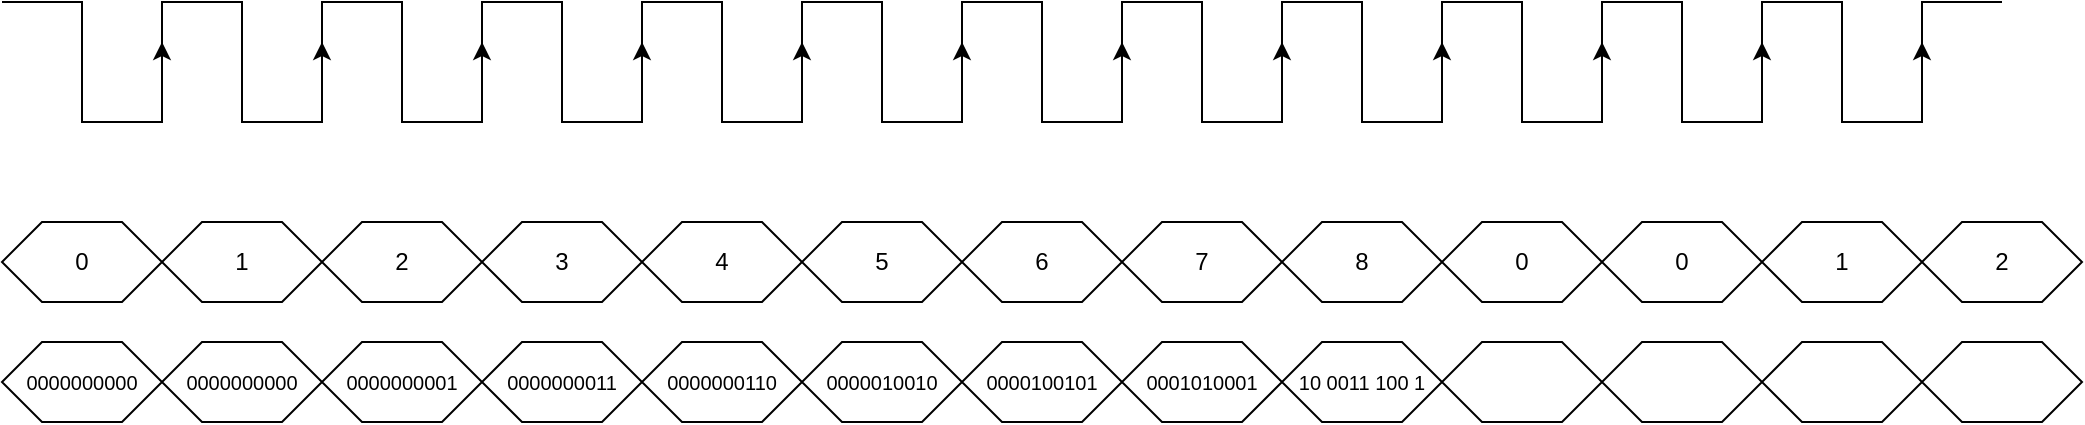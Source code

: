 <mxfile version="13.9.9" type="device"><diagram id="yooRvPOWmiyz7ewjnNpp" name="Page-1"><mxGraphModel dx="1086" dy="493" grid="1" gridSize="10" guides="1" tooltips="1" connect="1" arrows="1" fold="1" page="1" pageScale="1" pageWidth="850" pageHeight="1100" math="0" shadow="0"><root><mxCell id="0"/><mxCell id="1" parent="0"/><mxCell id="eW9S7aAkFf-qf5lu1ZJO-9" value="" style="shape=partialRectangle;whiteSpace=wrap;html=1;bottom=1;right=1;left=1;top=0;fillColor=none;routingCenterX=-0.5;" vertex="1" parent="1"><mxGeometry x="90" y="60" width="40" height="60" as="geometry"/></mxCell><mxCell id="eW9S7aAkFf-qf5lu1ZJO-11" value="" style="endArrow=none;html=1;exitX=1;exitY=0;exitDx=0;exitDy=0;" edge="1" parent="1" source="eW9S7aAkFf-qf5lu1ZJO-9"><mxGeometry width="50" height="50" relative="1" as="geometry"><mxPoint x="160" y="110" as="sourcePoint"/><mxPoint x="170" y="60" as="targetPoint"/></mxGeometry></mxCell><mxCell id="eW9S7aAkFf-qf5lu1ZJO-12" value="" style="shape=partialRectangle;whiteSpace=wrap;html=1;bottom=1;right=1;left=1;top=0;fillColor=none;routingCenterX=-0.5;" vertex="1" parent="1"><mxGeometry x="170" y="60" width="40" height="60" as="geometry"/></mxCell><mxCell id="eW9S7aAkFf-qf5lu1ZJO-13" value="" style="endArrow=none;html=1;exitX=1;exitY=0;exitDx=0;exitDy=0;" edge="1" parent="1" source="eW9S7aAkFf-qf5lu1ZJO-12"><mxGeometry width="50" height="50" relative="1" as="geometry"><mxPoint x="240" y="110" as="sourcePoint"/><mxPoint x="250" y="60" as="targetPoint"/></mxGeometry></mxCell><mxCell id="eW9S7aAkFf-qf5lu1ZJO-15" value="" style="endArrow=classic;html=1;exitX=0;exitY=1;exitDx=0;exitDy=0;" edge="1" parent="1"><mxGeometry width="50" height="50" relative="1" as="geometry"><mxPoint x="210" y="120" as="sourcePoint"/><mxPoint x="210" y="80" as="targetPoint"/></mxGeometry></mxCell><mxCell id="eW9S7aAkFf-qf5lu1ZJO-16" value="" style="endArrow=classic;html=1;exitX=0;exitY=1;exitDx=0;exitDy=0;" edge="1" parent="1"><mxGeometry width="50" height="50" relative="1" as="geometry"><mxPoint x="130" y="120" as="sourcePoint"/><mxPoint x="130" y="80" as="targetPoint"/></mxGeometry></mxCell><mxCell id="eW9S7aAkFf-qf5lu1ZJO-17" value="" style="shape=partialRectangle;whiteSpace=wrap;html=1;bottom=1;right=1;left=1;top=0;fillColor=none;routingCenterX=-0.5;" vertex="1" parent="1"><mxGeometry x="250" y="60" width="40" height="60" as="geometry"/></mxCell><mxCell id="eW9S7aAkFf-qf5lu1ZJO-18" value="" style="endArrow=none;html=1;exitX=1;exitY=0;exitDx=0;exitDy=0;" edge="1" parent="1" source="eW9S7aAkFf-qf5lu1ZJO-17"><mxGeometry width="50" height="50" relative="1" as="geometry"><mxPoint x="320" y="110" as="sourcePoint"/><mxPoint x="330" y="60" as="targetPoint"/></mxGeometry></mxCell><mxCell id="eW9S7aAkFf-qf5lu1ZJO-19" value="" style="shape=partialRectangle;whiteSpace=wrap;html=1;bottom=1;right=1;left=1;top=0;fillColor=none;routingCenterX=-0.5;" vertex="1" parent="1"><mxGeometry x="330" y="60" width="40" height="60" as="geometry"/></mxCell><mxCell id="eW9S7aAkFf-qf5lu1ZJO-20" value="" style="endArrow=none;html=1;exitX=1;exitY=0;exitDx=0;exitDy=0;" edge="1" parent="1" source="eW9S7aAkFf-qf5lu1ZJO-19"><mxGeometry width="50" height="50" relative="1" as="geometry"><mxPoint x="400" y="110" as="sourcePoint"/><mxPoint x="410" y="60" as="targetPoint"/></mxGeometry></mxCell><mxCell id="eW9S7aAkFf-qf5lu1ZJO-21" value="" style="endArrow=classic;html=1;exitX=0;exitY=1;exitDx=0;exitDy=0;" edge="1" parent="1"><mxGeometry width="50" height="50" relative="1" as="geometry"><mxPoint x="370" y="120" as="sourcePoint"/><mxPoint x="370" y="80" as="targetPoint"/></mxGeometry></mxCell><mxCell id="eW9S7aAkFf-qf5lu1ZJO-22" value="" style="endArrow=classic;html=1;exitX=0;exitY=1;exitDx=0;exitDy=0;" edge="1" parent="1"><mxGeometry width="50" height="50" relative="1" as="geometry"><mxPoint x="290" y="120" as="sourcePoint"/><mxPoint x="290" y="80" as="targetPoint"/></mxGeometry></mxCell><mxCell id="eW9S7aAkFf-qf5lu1ZJO-23" value="" style="shape=partialRectangle;whiteSpace=wrap;html=1;bottom=1;right=1;left=1;top=0;fillColor=none;routingCenterX=-0.5;" vertex="1" parent="1"><mxGeometry x="410" y="60" width="40" height="60" as="geometry"/></mxCell><mxCell id="eW9S7aAkFf-qf5lu1ZJO-24" value="" style="endArrow=none;html=1;exitX=1;exitY=0;exitDx=0;exitDy=0;" edge="1" parent="1" source="eW9S7aAkFf-qf5lu1ZJO-23"><mxGeometry width="50" height="50" relative="1" as="geometry"><mxPoint x="480" y="110" as="sourcePoint"/><mxPoint x="490" y="60" as="targetPoint"/></mxGeometry></mxCell><mxCell id="eW9S7aAkFf-qf5lu1ZJO-25" value="" style="shape=partialRectangle;whiteSpace=wrap;html=1;bottom=1;right=1;left=1;top=0;fillColor=none;routingCenterX=-0.5;" vertex="1" parent="1"><mxGeometry x="490" y="60" width="40" height="60" as="geometry"/></mxCell><mxCell id="eW9S7aAkFf-qf5lu1ZJO-26" value="" style="endArrow=none;html=1;exitX=1;exitY=0;exitDx=0;exitDy=0;" edge="1" parent="1" source="eW9S7aAkFf-qf5lu1ZJO-25"><mxGeometry width="50" height="50" relative="1" as="geometry"><mxPoint x="560" y="110" as="sourcePoint"/><mxPoint x="570" y="60" as="targetPoint"/></mxGeometry></mxCell><mxCell id="eW9S7aAkFf-qf5lu1ZJO-27" value="" style="endArrow=classic;html=1;exitX=0;exitY=1;exitDx=0;exitDy=0;" edge="1" parent="1"><mxGeometry width="50" height="50" relative="1" as="geometry"><mxPoint x="530" y="120" as="sourcePoint"/><mxPoint x="530" y="80" as="targetPoint"/></mxGeometry></mxCell><mxCell id="eW9S7aAkFf-qf5lu1ZJO-28" value="" style="endArrow=classic;html=1;exitX=0;exitY=1;exitDx=0;exitDy=0;" edge="1" parent="1"><mxGeometry width="50" height="50" relative="1" as="geometry"><mxPoint x="450" y="120" as="sourcePoint"/><mxPoint x="450" y="80" as="targetPoint"/></mxGeometry></mxCell><mxCell id="eW9S7aAkFf-qf5lu1ZJO-29" value="" style="shape=partialRectangle;whiteSpace=wrap;html=1;bottom=1;right=1;left=1;top=0;fillColor=none;routingCenterX=-0.5;" vertex="1" parent="1"><mxGeometry x="570" y="60" width="40" height="60" as="geometry"/></mxCell><mxCell id="eW9S7aAkFf-qf5lu1ZJO-30" value="" style="endArrow=none;html=1;exitX=1;exitY=0;exitDx=0;exitDy=0;" edge="1" parent="1" source="eW9S7aAkFf-qf5lu1ZJO-29"><mxGeometry width="50" height="50" relative="1" as="geometry"><mxPoint x="640" y="110" as="sourcePoint"/><mxPoint x="650" y="60" as="targetPoint"/></mxGeometry></mxCell><mxCell id="eW9S7aAkFf-qf5lu1ZJO-31" value="" style="shape=partialRectangle;whiteSpace=wrap;html=1;bottom=1;right=1;left=1;top=0;fillColor=none;routingCenterX=-0.5;" vertex="1" parent="1"><mxGeometry x="650" y="60" width="40" height="60" as="geometry"/></mxCell><mxCell id="eW9S7aAkFf-qf5lu1ZJO-32" value="" style="endArrow=none;html=1;exitX=1;exitY=0;exitDx=0;exitDy=0;" edge="1" parent="1" source="eW9S7aAkFf-qf5lu1ZJO-31"><mxGeometry width="50" height="50" relative="1" as="geometry"><mxPoint x="720" y="110" as="sourcePoint"/><mxPoint x="730" y="60" as="targetPoint"/></mxGeometry></mxCell><mxCell id="eW9S7aAkFf-qf5lu1ZJO-33" value="" style="endArrow=classic;html=1;exitX=0;exitY=1;exitDx=0;exitDy=0;" edge="1" parent="1"><mxGeometry width="50" height="50" relative="1" as="geometry"><mxPoint x="690" y="120" as="sourcePoint"/><mxPoint x="690" y="80" as="targetPoint"/></mxGeometry></mxCell><mxCell id="eW9S7aAkFf-qf5lu1ZJO-34" value="" style="endArrow=classic;html=1;exitX=0;exitY=1;exitDx=0;exitDy=0;" edge="1" parent="1"><mxGeometry width="50" height="50" relative="1" as="geometry"><mxPoint x="610" y="120" as="sourcePoint"/><mxPoint x="610" y="80" as="targetPoint"/></mxGeometry></mxCell><mxCell id="eW9S7aAkFf-qf5lu1ZJO-35" value="" style="shape=partialRectangle;whiteSpace=wrap;html=1;bottom=1;right=1;left=1;top=0;fillColor=none;routingCenterX=-0.5;" vertex="1" parent="1"><mxGeometry x="730" y="60" width="40" height="60" as="geometry"/></mxCell><mxCell id="eW9S7aAkFf-qf5lu1ZJO-36" value="" style="endArrow=none;html=1;exitX=1;exitY=0;exitDx=0;exitDy=0;" edge="1" parent="1" source="eW9S7aAkFf-qf5lu1ZJO-35"><mxGeometry width="50" height="50" relative="1" as="geometry"><mxPoint x="800" y="110" as="sourcePoint"/><mxPoint x="810" y="60" as="targetPoint"/></mxGeometry></mxCell><mxCell id="eW9S7aAkFf-qf5lu1ZJO-37" value="" style="shape=partialRectangle;whiteSpace=wrap;html=1;bottom=1;right=1;left=1;top=0;fillColor=none;routingCenterX=-0.5;" vertex="1" parent="1"><mxGeometry x="810" y="60" width="40" height="60" as="geometry"/></mxCell><mxCell id="eW9S7aAkFf-qf5lu1ZJO-38" value="" style="endArrow=none;html=1;exitX=1;exitY=0;exitDx=0;exitDy=0;" edge="1" parent="1" source="eW9S7aAkFf-qf5lu1ZJO-37"><mxGeometry width="50" height="50" relative="1" as="geometry"><mxPoint x="880" y="110" as="sourcePoint"/><mxPoint x="890" y="60" as="targetPoint"/></mxGeometry></mxCell><mxCell id="eW9S7aAkFf-qf5lu1ZJO-39" value="" style="endArrow=classic;html=1;exitX=0;exitY=1;exitDx=0;exitDy=0;" edge="1" parent="1"><mxGeometry width="50" height="50" relative="1" as="geometry"><mxPoint x="850" y="120" as="sourcePoint"/><mxPoint x="850" y="80" as="targetPoint"/></mxGeometry></mxCell><mxCell id="eW9S7aAkFf-qf5lu1ZJO-40" value="" style="endArrow=classic;html=1;exitX=0;exitY=1;exitDx=0;exitDy=0;" edge="1" parent="1"><mxGeometry width="50" height="50" relative="1" as="geometry"><mxPoint x="770" y="120" as="sourcePoint"/><mxPoint x="770" y="80" as="targetPoint"/></mxGeometry></mxCell><mxCell id="eW9S7aAkFf-qf5lu1ZJO-41" value="" style="shape=partialRectangle;whiteSpace=wrap;html=1;bottom=1;right=1;left=1;top=0;fillColor=none;routingCenterX=-0.5;" vertex="1" parent="1"><mxGeometry x="890" y="60" width="40" height="60" as="geometry"/></mxCell><mxCell id="eW9S7aAkFf-qf5lu1ZJO-42" value="" style="endArrow=none;html=1;exitX=1;exitY=0;exitDx=0;exitDy=0;" edge="1" parent="1" source="eW9S7aAkFf-qf5lu1ZJO-41"><mxGeometry width="50" height="50" relative="1" as="geometry"><mxPoint x="960" y="110" as="sourcePoint"/><mxPoint x="970" y="60" as="targetPoint"/></mxGeometry></mxCell><mxCell id="eW9S7aAkFf-qf5lu1ZJO-43" value="" style="shape=partialRectangle;whiteSpace=wrap;html=1;bottom=1;right=1;left=1;top=0;fillColor=none;routingCenterX=-0.5;" vertex="1" parent="1"><mxGeometry x="970" y="60" width="40" height="60" as="geometry"/></mxCell><mxCell id="eW9S7aAkFf-qf5lu1ZJO-44" value="" style="endArrow=none;html=1;exitX=1;exitY=0;exitDx=0;exitDy=0;" edge="1" parent="1" source="eW9S7aAkFf-qf5lu1ZJO-43"><mxGeometry width="50" height="50" relative="1" as="geometry"><mxPoint x="1040" y="110" as="sourcePoint"/><mxPoint x="1050" y="60" as="targetPoint"/></mxGeometry></mxCell><mxCell id="eW9S7aAkFf-qf5lu1ZJO-45" value="" style="endArrow=classic;html=1;exitX=0;exitY=1;exitDx=0;exitDy=0;" edge="1" parent="1"><mxGeometry width="50" height="50" relative="1" as="geometry"><mxPoint x="1010" y="120" as="sourcePoint"/><mxPoint x="1010" y="80" as="targetPoint"/></mxGeometry></mxCell><mxCell id="eW9S7aAkFf-qf5lu1ZJO-46" value="" style="endArrow=classic;html=1;exitX=0;exitY=1;exitDx=0;exitDy=0;" edge="1" parent="1"><mxGeometry width="50" height="50" relative="1" as="geometry"><mxPoint x="930" y="120" as="sourcePoint"/><mxPoint x="930" y="80" as="targetPoint"/></mxGeometry></mxCell><mxCell id="eW9S7aAkFf-qf5lu1ZJO-48" value="1" style="shape=hexagon;perimeter=hexagonPerimeter2;whiteSpace=wrap;html=1;fixedSize=1;" vertex="1" parent="1"><mxGeometry x="130" y="170" width="80" height="40" as="geometry"/></mxCell><mxCell id="eW9S7aAkFf-qf5lu1ZJO-49" value="2" style="shape=hexagon;perimeter=hexagonPerimeter2;whiteSpace=wrap;html=1;fixedSize=1;" vertex="1" parent="1"><mxGeometry x="210" y="170" width="80" height="40" as="geometry"/></mxCell><mxCell id="eW9S7aAkFf-qf5lu1ZJO-50" value="3" style="shape=hexagon;perimeter=hexagonPerimeter2;whiteSpace=wrap;html=1;fixedSize=1;" vertex="1" parent="1"><mxGeometry x="290" y="170" width="80" height="40" as="geometry"/></mxCell><mxCell id="eW9S7aAkFf-qf5lu1ZJO-51" value="4" style="shape=hexagon;perimeter=hexagonPerimeter2;whiteSpace=wrap;html=1;fixedSize=1;" vertex="1" parent="1"><mxGeometry x="370" y="170" width="80" height="40" as="geometry"/></mxCell><mxCell id="eW9S7aAkFf-qf5lu1ZJO-52" value="5" style="shape=hexagon;perimeter=hexagonPerimeter2;whiteSpace=wrap;html=1;fixedSize=1;" vertex="1" parent="1"><mxGeometry x="450" y="170" width="80" height="40" as="geometry"/></mxCell><mxCell id="eW9S7aAkFf-qf5lu1ZJO-53" value="6" style="shape=hexagon;perimeter=hexagonPerimeter2;whiteSpace=wrap;html=1;fixedSize=1;" vertex="1" parent="1"><mxGeometry x="530" y="170" width="80" height="40" as="geometry"/></mxCell><mxCell id="eW9S7aAkFf-qf5lu1ZJO-54" value="7" style="shape=hexagon;perimeter=hexagonPerimeter2;whiteSpace=wrap;html=1;fixedSize=1;" vertex="1" parent="1"><mxGeometry x="610" y="170" width="80" height="40" as="geometry"/></mxCell><mxCell id="eW9S7aAkFf-qf5lu1ZJO-55" value="8" style="shape=hexagon;perimeter=hexagonPerimeter2;whiteSpace=wrap;html=1;fixedSize=1;" vertex="1" parent="1"><mxGeometry x="690" y="170" width="80" height="40" as="geometry"/></mxCell><mxCell id="eW9S7aAkFf-qf5lu1ZJO-56" value="0" style="shape=hexagon;perimeter=hexagonPerimeter2;whiteSpace=wrap;html=1;fixedSize=1;" vertex="1" parent="1"><mxGeometry x="770" y="170" width="80" height="40" as="geometry"/></mxCell><mxCell id="eW9S7aAkFf-qf5lu1ZJO-57" value="0" style="shape=hexagon;perimeter=hexagonPerimeter2;whiteSpace=wrap;html=1;fixedSize=1;" vertex="1" parent="1"><mxGeometry x="850" y="170" width="80" height="40" as="geometry"/></mxCell><mxCell id="eW9S7aAkFf-qf5lu1ZJO-58" value="1" style="shape=hexagon;perimeter=hexagonPerimeter2;whiteSpace=wrap;html=1;fixedSize=1;" vertex="1" parent="1"><mxGeometry x="930" y="170" width="80" height="40" as="geometry"/></mxCell><mxCell id="eW9S7aAkFf-qf5lu1ZJO-59" value="2" style="shape=hexagon;perimeter=hexagonPerimeter2;whiteSpace=wrap;html=1;fixedSize=1;" vertex="1" parent="1"><mxGeometry x="1010" y="170" width="80" height="40" as="geometry"/></mxCell><mxCell id="eW9S7aAkFf-qf5lu1ZJO-60" value="0" style="shape=hexagon;perimeter=hexagonPerimeter2;whiteSpace=wrap;html=1;fixedSize=1;" vertex="1" parent="1"><mxGeometry x="50" y="170" width="80" height="40" as="geometry"/></mxCell><mxCell id="eW9S7aAkFf-qf5lu1ZJO-61" value="" style="endArrow=none;html=1;entryX=0;entryY=0;entryDx=0;entryDy=0;" edge="1" parent="1" target="eW9S7aAkFf-qf5lu1ZJO-9"><mxGeometry width="50" height="50" relative="1" as="geometry"><mxPoint x="50" y="60" as="sourcePoint"/><mxPoint x="270" y="130" as="targetPoint"/></mxGeometry></mxCell><mxCell id="eW9S7aAkFf-qf5lu1ZJO-62" value="&lt;span style=&quot;font-size: 10px&quot;&gt;0000000000&lt;/span&gt;" style="shape=hexagon;perimeter=hexagonPerimeter2;whiteSpace=wrap;html=1;fixedSize=1;size=20;" vertex="1" parent="1"><mxGeometry x="130" y="230" width="80" height="40" as="geometry"/></mxCell><mxCell id="eW9S7aAkFf-qf5lu1ZJO-63" value="&lt;span style=&quot;font-size: 10px&quot;&gt;0000000001&lt;/span&gt;" style="shape=hexagon;perimeter=hexagonPerimeter2;whiteSpace=wrap;html=1;fixedSize=1;" vertex="1" parent="1"><mxGeometry x="210" y="230" width="80" height="40" as="geometry"/></mxCell><mxCell id="eW9S7aAkFf-qf5lu1ZJO-64" value="&lt;span style=&quot;font-size: 10px&quot;&gt;0000000011&lt;/span&gt;" style="shape=hexagon;perimeter=hexagonPerimeter2;whiteSpace=wrap;html=1;fixedSize=1;" vertex="1" parent="1"><mxGeometry x="290" y="230" width="80" height="40" as="geometry"/></mxCell><mxCell id="eW9S7aAkFf-qf5lu1ZJO-65" value="&lt;span style=&quot;font-size: 10px&quot;&gt;0000000110&lt;/span&gt;" style="shape=hexagon;perimeter=hexagonPerimeter2;whiteSpace=wrap;html=1;fixedSize=1;" vertex="1" parent="1"><mxGeometry x="370" y="230" width="80" height="40" as="geometry"/></mxCell><mxCell id="eW9S7aAkFf-qf5lu1ZJO-66" value="&lt;span style=&quot;font-size: 10px&quot;&gt;0000010010&lt;/span&gt;" style="shape=hexagon;perimeter=hexagonPerimeter2;whiteSpace=wrap;html=1;fixedSize=1;size=20;" vertex="1" parent="1"><mxGeometry x="450" y="230" width="80" height="40" as="geometry"/></mxCell><mxCell id="eW9S7aAkFf-qf5lu1ZJO-67" value="&lt;span style=&quot;font-size: 10px&quot;&gt;0000100101&lt;/span&gt;" style="shape=hexagon;perimeter=hexagonPerimeter2;whiteSpace=wrap;html=1;fixedSize=1;" vertex="1" parent="1"><mxGeometry x="530" y="230" width="80" height="40" as="geometry"/></mxCell><mxCell id="eW9S7aAkFf-qf5lu1ZJO-68" value="&lt;span style=&quot;font-size: 10px&quot;&gt;0001010001&lt;/span&gt;" style="shape=hexagon;perimeter=hexagonPerimeter2;whiteSpace=wrap;html=1;fixedSize=1;" vertex="1" parent="1"><mxGeometry x="610" y="230" width="80" height="40" as="geometry"/></mxCell><mxCell id="eW9S7aAkFf-qf5lu1ZJO-69" value="&lt;span style=&quot;font-size: 10px&quot;&gt;10 0011 100 1&lt;/span&gt;" style="shape=hexagon;perimeter=hexagonPerimeter2;whiteSpace=wrap;html=1;fixedSize=1;" vertex="1" parent="1"><mxGeometry x="690" y="230" width="80" height="40" as="geometry"/></mxCell><mxCell id="eW9S7aAkFf-qf5lu1ZJO-70" value="" style="shape=hexagon;perimeter=hexagonPerimeter2;whiteSpace=wrap;html=1;fixedSize=1;" vertex="1" parent="1"><mxGeometry x="770" y="230" width="80" height="40" as="geometry"/></mxCell><mxCell id="eW9S7aAkFf-qf5lu1ZJO-71" value="" style="shape=hexagon;perimeter=hexagonPerimeter2;whiteSpace=wrap;html=1;fixedSize=1;" vertex="1" parent="1"><mxGeometry x="850" y="230" width="80" height="40" as="geometry"/></mxCell><mxCell id="eW9S7aAkFf-qf5lu1ZJO-72" value="" style="shape=hexagon;perimeter=hexagonPerimeter2;whiteSpace=wrap;html=1;fixedSize=1;" vertex="1" parent="1"><mxGeometry x="930" y="230" width="80" height="40" as="geometry"/></mxCell><mxCell id="eW9S7aAkFf-qf5lu1ZJO-73" value="" style="shape=hexagon;perimeter=hexagonPerimeter2;whiteSpace=wrap;html=1;fixedSize=1;" vertex="1" parent="1"><mxGeometry x="1010" y="230" width="80" height="40" as="geometry"/></mxCell><mxCell id="eW9S7aAkFf-qf5lu1ZJO-74" value="&lt;font style=&quot;font-size: 10px&quot;&gt;0000000000&lt;/font&gt;" style="shape=hexagon;perimeter=hexagonPerimeter2;whiteSpace=wrap;html=1;fixedSize=1;" vertex="1" parent="1"><mxGeometry x="50" y="230" width="80" height="40" as="geometry"/></mxCell></root></mxGraphModel></diagram></mxfile>